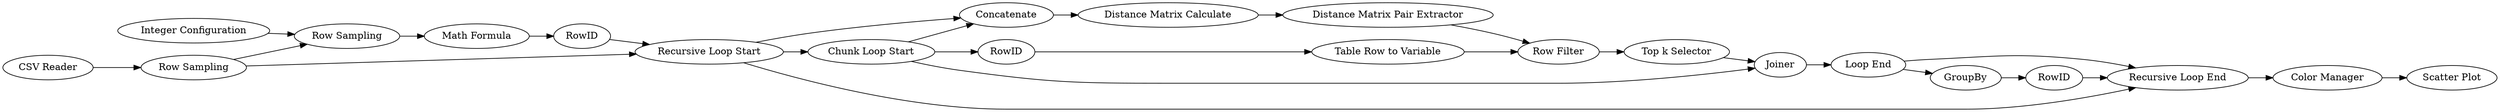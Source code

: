 digraph {
	1 [label="CSV Reader"]
	2 [label="Integer Configuration"]
	3 [label="Row Sampling"]
	4 [label="Chunk Loop Start"]
	8 [label="Distance Matrix Calculate"]
	9 [label=Concatenate]
	10 [label="Distance Matrix Pair Extractor"]
	11 [label="Row Filter"]
	12 [label=RowID]
	13 [label="Table Row to Variable"]
	14 [label="Top k Selector"]
	15 [label=Joiner]
	16 [label="Loop End"]
	17 [label="Row Sampling"]
	18 [label="Recursive Loop Start"]
	19 [label="Recursive Loop End"]
	20 [label=GroupBy]
	21 [label="Math Formula"]
	22 [label=RowID]
	23 [label=RowID]
	24 [label="Color Manager"]
	25 [label="Scatter Plot"]
	1 -> 17
	2 -> 3
	3 -> 21
	4 -> 9
	4 -> 12
	4 -> 15
	8 -> 10
	9 -> 8
	10 -> 11
	11 -> 14
	12 -> 13
	13 -> 11
	14 -> 15
	15 -> 16
	16 -> 20
	16 -> 19
	17 -> 3
	17 -> 18
	18 -> 4
	18 -> 9
	18 -> 19
	19 -> 24
	20 -> 23
	21 -> 22
	22 -> 18
	23 -> 19
	24 -> 25
	rankdir=LR
}
